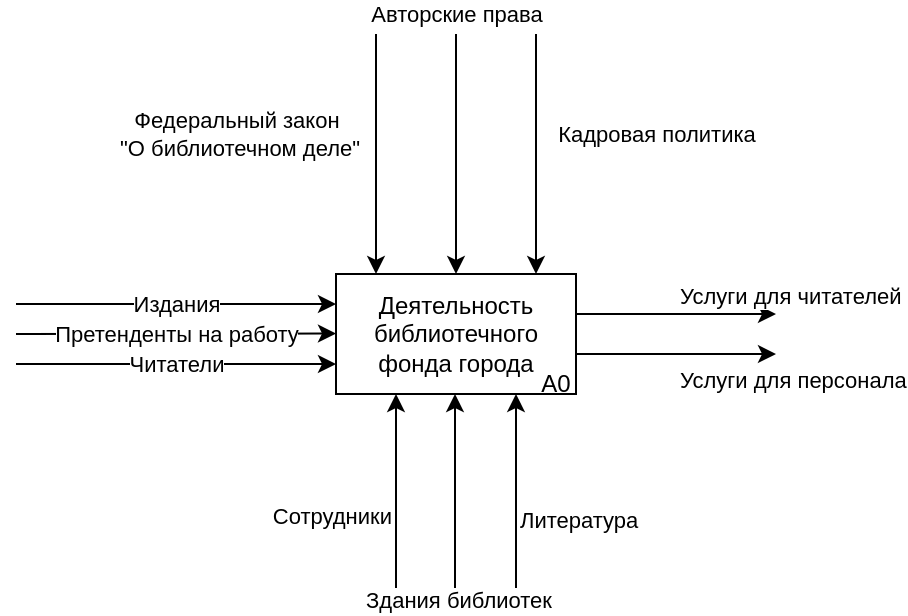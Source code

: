 <mxfile>
    <diagram name="A-0" id="aaZVS3uSOm6F_bMxCwup">
        <mxGraphModel dx="693" dy="469" grid="1" gridSize="10" guides="1" tooltips="1" connect="1" arrows="1" fold="1" page="1" pageScale="1" pageWidth="827" pageHeight="1169" math="0" shadow="0">
            <root>
                <mxCell id="0"/>
                <mxCell id="1" parent="0"/>
                <mxCell id="r83OxqLwS6Ykvgr3GOJs-1" value="Деятельность библиотечного фонда города" style="rounded=0;whiteSpace=wrap;html=1;" parent="1" vertex="1">
                    <mxGeometry x="320" y="220" width="120" height="60" as="geometry"/>
                </mxCell>
                <mxCell id="r83OxqLwS6Ykvgr3GOJs-2" value="Федеральный закон&lt;br&gt;&amp;nbsp;&quot;О библиотечном деле&quot;" style="endArrow=classic;html=1;rounded=0;entryX=0.5;entryY=0;entryDx=0;entryDy=0;align=center;" parent="1" edge="1">
                    <mxGeometry x="-0.167" y="-70" width="50" height="50" relative="1" as="geometry">
                        <mxPoint x="340" y="100" as="sourcePoint"/>
                        <mxPoint x="340" y="220" as="targetPoint"/>
                        <mxPoint as="offset"/>
                    </mxGeometry>
                </mxCell>
                <mxCell id="r83OxqLwS6Ykvgr3GOJs-3" value="Издания" style="endArrow=classic;html=1;rounded=0;entryX=0;entryY=0.25;entryDx=0;entryDy=0;" parent="1" target="r83OxqLwS6Ykvgr3GOJs-1" edge="1">
                    <mxGeometry width="50" height="50" relative="1" as="geometry">
                        <mxPoint x="160" y="235" as="sourcePoint"/>
                        <mxPoint x="440" y="270" as="targetPoint"/>
                        <mxPoint as="offset"/>
                    </mxGeometry>
                </mxCell>
                <mxCell id="r83OxqLwS6Ykvgr3GOJs-4" value="Читатели" style="endArrow=classic;html=1;rounded=0;entryX=0;entryY=0.75;entryDx=0;entryDy=0;" parent="1" target="r83OxqLwS6Ykvgr3GOJs-1" edge="1">
                    <mxGeometry width="50" height="50" relative="1" as="geometry">
                        <mxPoint x="160" y="265" as="sourcePoint"/>
                        <mxPoint x="330" y="245" as="targetPoint"/>
                        <mxPoint as="offset"/>
                    </mxGeometry>
                </mxCell>
                <mxCell id="r83OxqLwS6Ykvgr3GOJs-5" value="Сотрудники" style="endArrow=classic;html=1;rounded=0;entryX=0.25;entryY=1;entryDx=0;entryDy=0;labelPosition=left;verticalLabelPosition=bottom;align=right;verticalAlign=top;" parent="1" target="r83OxqLwS6Ykvgr3GOJs-1" edge="1">
                    <mxGeometry x="0.037" y="1" width="50" height="50" relative="1" as="geometry">
                        <mxPoint x="350" y="380" as="sourcePoint"/>
                        <mxPoint x="440" y="270" as="targetPoint"/>
                        <mxPoint as="offset"/>
                    </mxGeometry>
                </mxCell>
                <mxCell id="r83OxqLwS6Ykvgr3GOJs-6" value="Литература" style="endArrow=classic;html=1;rounded=0;entryX=0.75;entryY=1;entryDx=0;entryDy=0;labelPosition=right;verticalLabelPosition=bottom;align=left;verticalAlign=top;" parent="1" target="r83OxqLwS6Ykvgr3GOJs-1" edge="1">
                    <mxGeometry width="50" height="50" relative="1" as="geometry">
                        <mxPoint x="410" y="380" as="sourcePoint"/>
                        <mxPoint x="440" y="270" as="targetPoint"/>
                    </mxGeometry>
                </mxCell>
                <mxCell id="r83OxqLwS6Ykvgr3GOJs-7" value="Авторские права" style="endArrow=classic;html=1;rounded=0;entryX=0.5;entryY=0;entryDx=0;entryDy=0;" parent="1" target="r83OxqLwS6Ykvgr3GOJs-1" edge="1">
                    <mxGeometry x="-1" y="-10" width="50" height="50" relative="1" as="geometry">
                        <mxPoint x="380" y="100" as="sourcePoint"/>
                        <mxPoint x="440" y="220" as="targetPoint"/>
                        <mxPoint x="10" y="-10" as="offset"/>
                    </mxGeometry>
                </mxCell>
                <mxCell id="r83OxqLwS6Ykvgr3GOJs-8" value="Кадровая политика" style="endArrow=classic;html=1;rounded=0;entryX=0.5;entryY=0;entryDx=0;entryDy=0;align=center;" parent="1" edge="1">
                    <mxGeometry x="-0.167" y="60" width="50" height="50" relative="1" as="geometry">
                        <mxPoint x="420" y="100" as="sourcePoint"/>
                        <mxPoint x="420" y="220" as="targetPoint"/>
                        <mxPoint as="offset"/>
                    </mxGeometry>
                </mxCell>
                <mxCell id="r83OxqLwS6Ykvgr3GOJs-9" value="Услуги для читателей" style="endArrow=classic;html=1;rounded=0;labelPosition=right;verticalLabelPosition=top;align=left;verticalAlign=bottom;" parent="1" edge="1">
                    <mxGeometry width="50" height="50" relative="1" as="geometry">
                        <mxPoint x="440" y="240" as="sourcePoint"/>
                        <mxPoint x="540" y="240" as="targetPoint"/>
                    </mxGeometry>
                </mxCell>
                <mxCell id="r83OxqLwS6Ykvgr3GOJs-10" value="Услуги для персонала" style="endArrow=classic;html=1;rounded=0;labelPosition=right;verticalLabelPosition=bottom;align=left;verticalAlign=top;" parent="1" edge="1">
                    <mxGeometry width="50" height="50" relative="1" as="geometry">
                        <mxPoint x="440" y="260" as="sourcePoint"/>
                        <mxPoint x="540" y="260" as="targetPoint"/>
                    </mxGeometry>
                </mxCell>
                <mxCell id="r83OxqLwS6Ykvgr3GOJs-11" value="A0" style="text;html=1;strokeColor=none;fillColor=none;align=center;verticalAlign=middle;whiteSpace=wrap;rounded=0;" parent="1" vertex="1">
                    <mxGeometry x="400" y="260" width="60" height="30" as="geometry"/>
                </mxCell>
                <mxCell id="2" value="Здания библиотек" style="endArrow=classic;html=1;rounded=0;entryX=0.25;entryY=1;entryDx=0;entryDy=0;labelPosition=center;verticalLabelPosition=bottom;align=center;verticalAlign=top;" parent="1" edge="1">
                    <mxGeometry x="-0.8" width="50" height="50" relative="1" as="geometry">
                        <mxPoint x="379.5" y="380" as="sourcePoint"/>
                        <mxPoint x="379.5" y="280" as="targetPoint"/>
                        <mxPoint x="1" as="offset"/>
                    </mxGeometry>
                </mxCell>
                <mxCell id="3" value="Претенденты на работу" style="endArrow=classic;html=1;rounded=0;entryX=0;entryY=0.75;entryDx=0;entryDy=0;" edge="1" parent="1">
                    <mxGeometry width="50" height="50" relative="1" as="geometry">
                        <mxPoint x="160" y="250" as="sourcePoint"/>
                        <mxPoint x="320" y="249.76" as="targetPoint"/>
                        <mxPoint as="offset"/>
                    </mxGeometry>
                </mxCell>
            </root>
        </mxGraphModel>
    </diagram>
</mxfile>